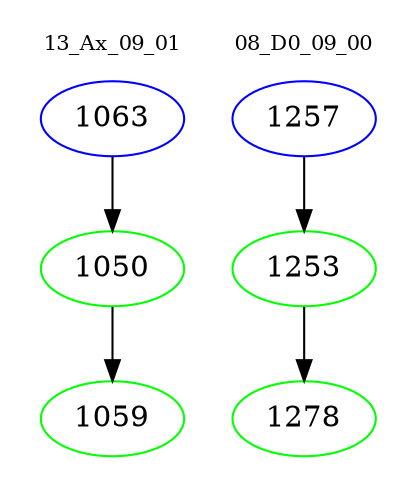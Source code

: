 digraph{
subgraph cluster_0 {
color = white
label = "13_Ax_09_01";
fontsize=10;
T0_1063 [label="1063", color="blue"]
T0_1063 -> T0_1050 [color="black"]
T0_1050 [label="1050", color="green"]
T0_1050 -> T0_1059 [color="black"]
T0_1059 [label="1059", color="green"]
}
subgraph cluster_1 {
color = white
label = "08_D0_09_00";
fontsize=10;
T1_1257 [label="1257", color="blue"]
T1_1257 -> T1_1253 [color="black"]
T1_1253 [label="1253", color="green"]
T1_1253 -> T1_1278 [color="black"]
T1_1278 [label="1278", color="green"]
}
}
